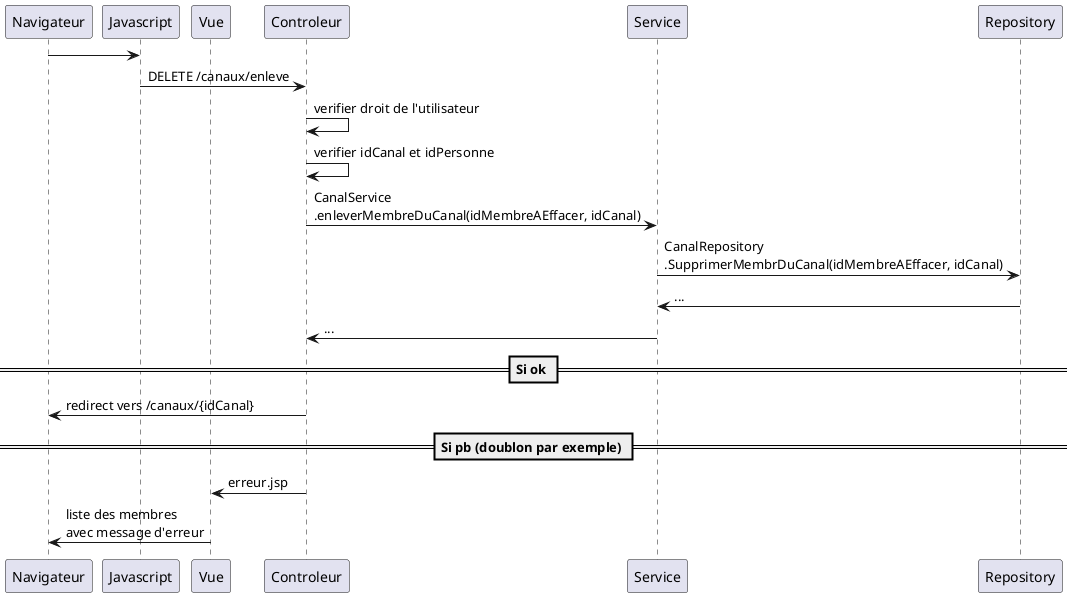@startuml
participant Navigateur
participant Javascript
participant Vue
Navigateur -> Javascript : 
Javascript -> Controleur : DELETE /canaux/enleve
Controleur -> Controleur: verifier droit de l'utilisateur
Controleur -> Controleur: verifier idCanal et idPersonne
Controleur -> Service : CanalService\n.enleverMembreDuCanal(idMembreAEffacer, idCanal)
Service -> Repository : CanalRepository\n.SupprimerMembrDuCanal(idMembreAEffacer, idCanal)
Repository ->Service : ...
Service -> Controleur : ...
== Si ok ==
Controleur -> Navigateur: redirect vers /canaux/{idCanal}
== Si pb (doublon par exemple) ==
Controleur -> Vue: erreur.jsp
Vue -> Navigateur: liste des membres\navec message d'erreur
@enduml
